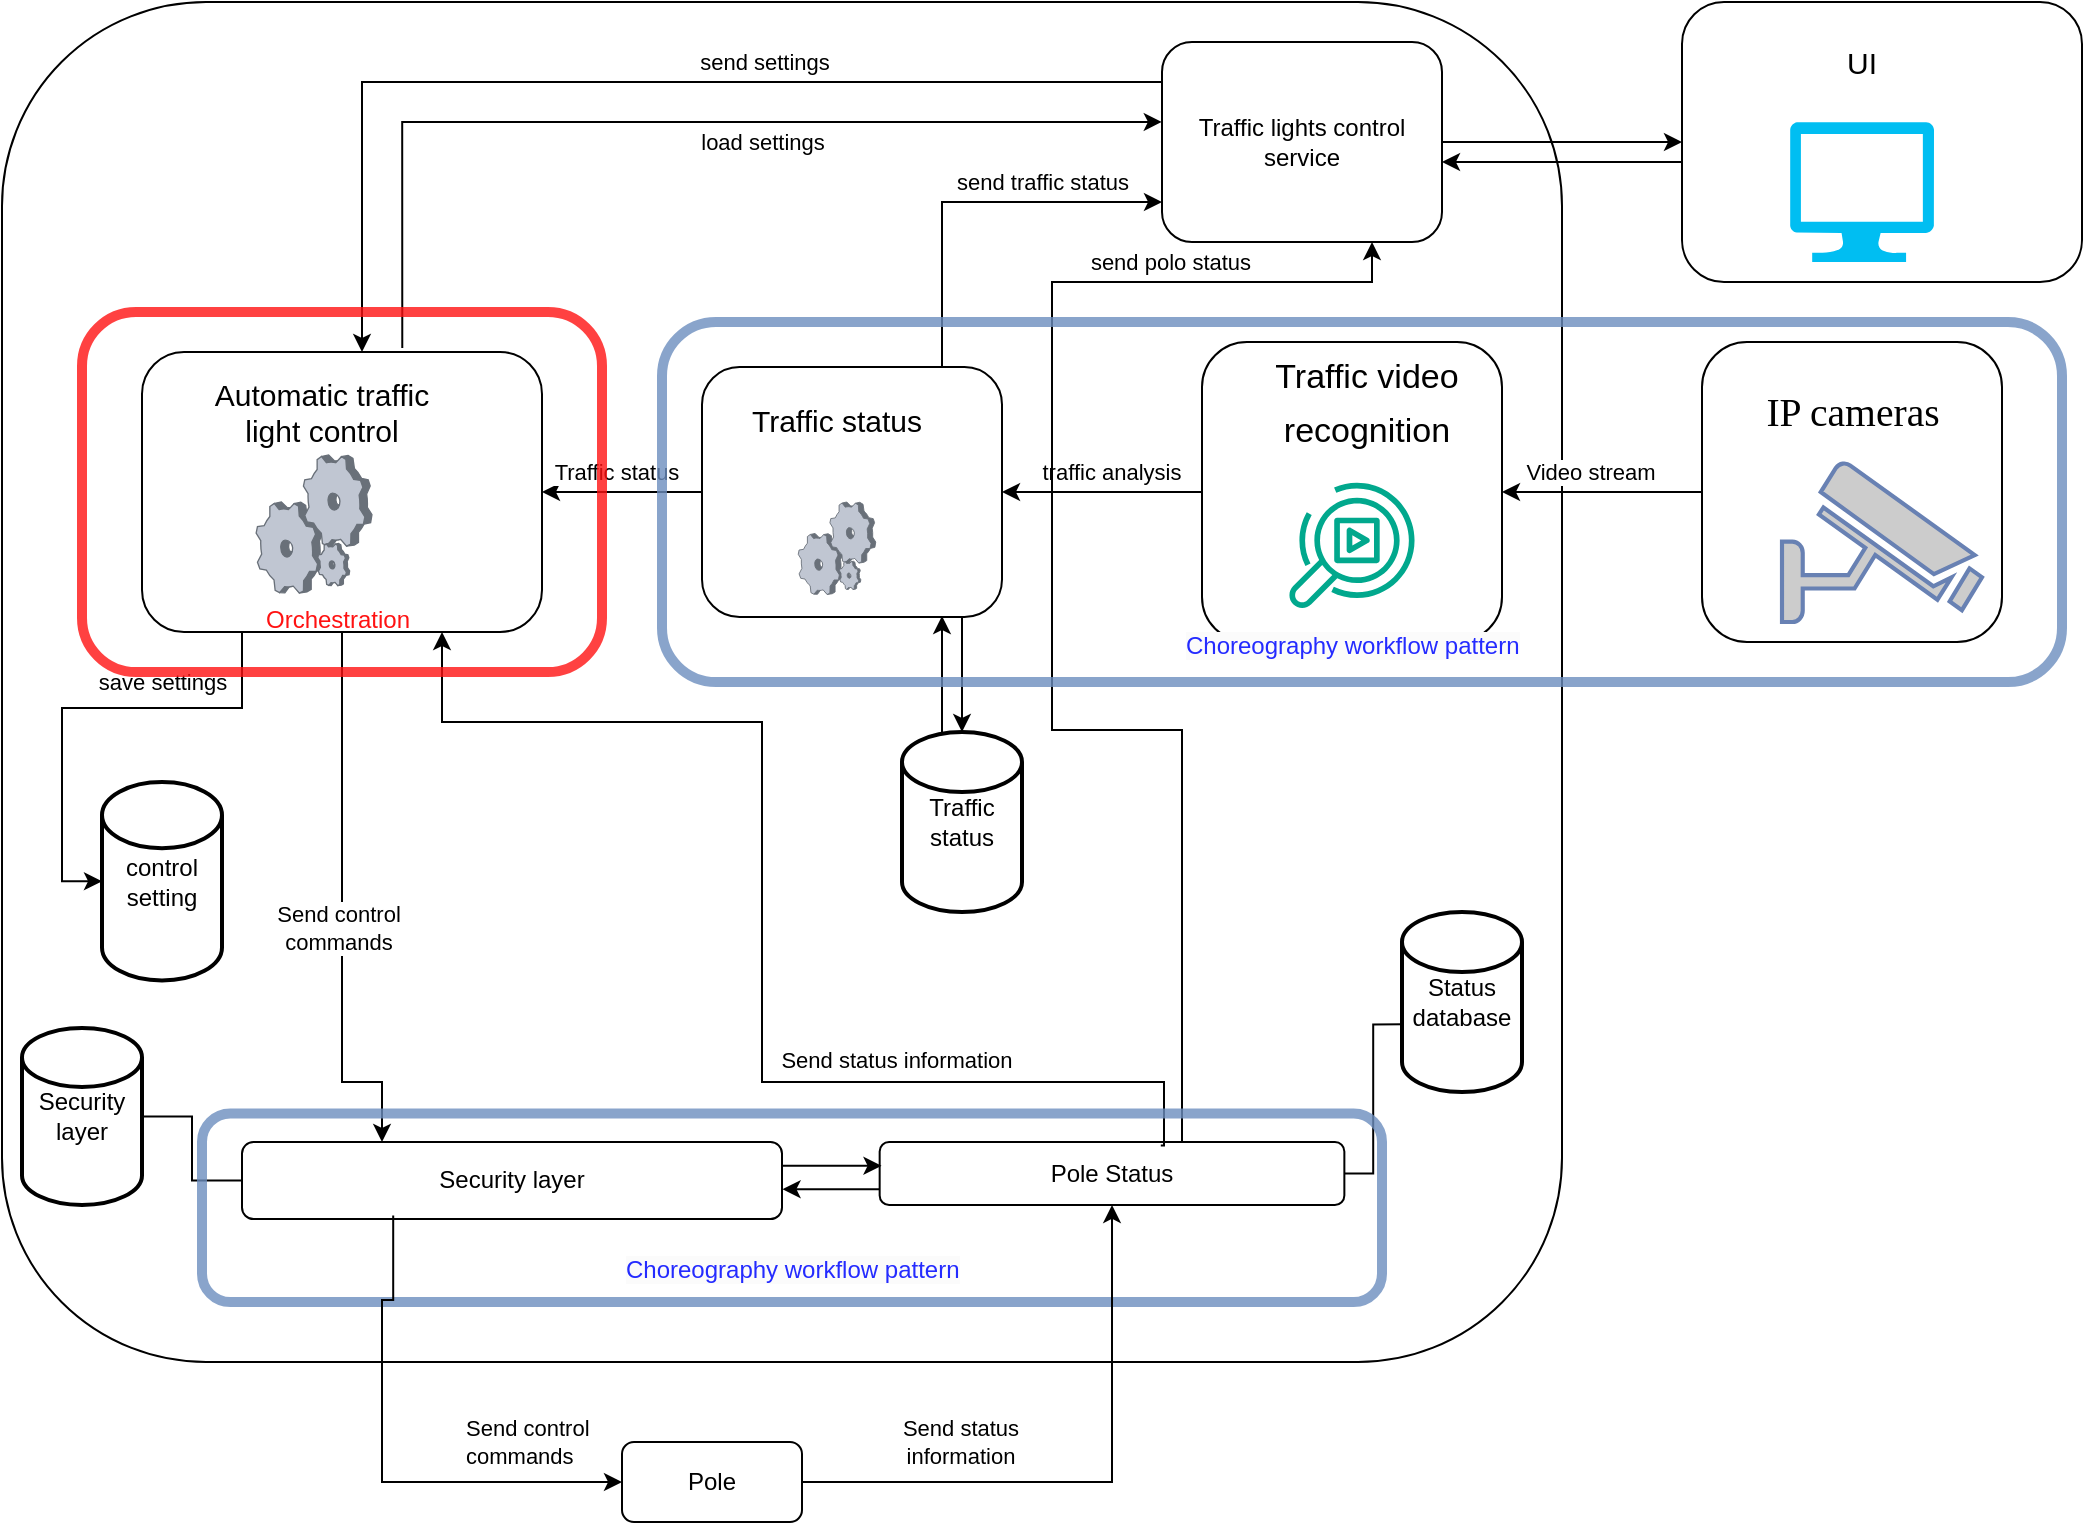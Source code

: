 <mxfile version="23.1.2" type="github">
  <diagram name="Page-1" id="5f0bae14-7c28-e335-631c-24af17079c00">
    <mxGraphModel dx="1589" dy="922" grid="1" gridSize="10" guides="1" tooltips="1" connect="1" arrows="1" fold="1" page="1" pageScale="1" pageWidth="1100" pageHeight="850" background="none" math="0" shadow="0">
      <root>
        <mxCell id="0" />
        <mxCell id="1" parent="0" />
        <mxCell id="Ni4T1yLyOeH3PMIgMgBa-5" value="Pole" style="rounded=1;whiteSpace=wrap;html=1;" parent="1" vertex="1">
          <mxGeometry x="370" y="780" width="90" height="40" as="geometry" />
        </mxCell>
        <mxCell id="Ni4T1yLyOeH3PMIgMgBa-12" value="" style="group" parent="1" vertex="1" connectable="0">
          <mxGeometry x="90" y="360" width="760" height="400" as="geometry" />
        </mxCell>
        <mxCell id="Ni4T1yLyOeH3PMIgMgBa-99" value="" style="group" parent="Ni4T1yLyOeH3PMIgMgBa-12" vertex="1" connectable="0">
          <mxGeometry x="-30" y="-300" width="790" height="680" as="geometry" />
        </mxCell>
        <mxCell id="Ni4T1yLyOeH3PMIgMgBa-6" value="" style="rounded=1;whiteSpace=wrap;html=1;align=center;movable=1;resizable=1;rotatable=1;deletable=1;editable=1;locked=0;connectable=1;container=0;" parent="Ni4T1yLyOeH3PMIgMgBa-99" vertex="1">
          <mxGeometry width="780" height="680" as="geometry" />
        </mxCell>
        <mxCell id="Ni4T1yLyOeH3PMIgMgBa-18" value="Security layer" style="rounded=1;whiteSpace=wrap;html=1;" parent="Ni4T1yLyOeH3PMIgMgBa-99" vertex="1">
          <mxGeometry x="120" y="570" width="270" height="38.53" as="geometry" />
        </mxCell>
        <mxCell id="Ni4T1yLyOeH3PMIgMgBa-35" style="edgeStyle=orthogonalEdgeStyle;shape=connector;rounded=0;orthogonalLoop=1;jettySize=auto;html=1;exitX=0;exitY=0.75;exitDx=0;exitDy=0;labelBackgroundColor=default;strokeColor=default;align=center;verticalAlign=middle;fontFamily=Helvetica;fontSize=11;fontColor=default;endArrow=classic;entryX=1.001;entryY=0.612;entryDx=0;entryDy=0;entryPerimeter=0;" parent="Ni4T1yLyOeH3PMIgMgBa-99" source="Ni4T1yLyOeH3PMIgMgBa-28" edge="1" target="Ni4T1yLyOeH3PMIgMgBa-18">
          <mxGeometry relative="1" as="geometry">
            <mxPoint x="390" y="600" as="targetPoint" />
            <Array as="points" />
          </mxGeometry>
        </mxCell>
        <mxCell id="Ni4T1yLyOeH3PMIgMgBa-104" style="edgeStyle=orthogonalEdgeStyle;shape=connector;rounded=0;orthogonalLoop=1;jettySize=auto;html=1;entryX=0.75;entryY=1;entryDx=0;entryDy=0;labelBackgroundColor=default;strokeColor=default;align=center;verticalAlign=middle;fontFamily=Helvetica;fontSize=11;fontColor=default;endArrow=classic;" parent="Ni4T1yLyOeH3PMIgMgBa-99" source="Ni4T1yLyOeH3PMIgMgBa-28" target="Ni4T1yLyOeH3PMIgMgBa-37" edge="1">
          <mxGeometry relative="1" as="geometry">
            <Array as="points">
              <mxPoint x="590" y="364" />
              <mxPoint x="525" y="364" />
              <mxPoint x="525" y="140" />
              <mxPoint x="685" y="140" />
            </Array>
          </mxGeometry>
        </mxCell>
        <mxCell id="Ni4T1yLyOeH3PMIgMgBa-109" value="send polo status" style="edgeLabel;html=1;align=center;verticalAlign=middle;resizable=0;points=[];fontFamily=Helvetica;fontSize=11;fontColor=default;" parent="Ni4T1yLyOeH3PMIgMgBa-104" vertex="1" connectable="0">
          <mxGeometry x="0.642" y="1" relative="1" as="geometry">
            <mxPoint y="-9" as="offset" />
          </mxGeometry>
        </mxCell>
        <mxCell id="Ni4T1yLyOeH3PMIgMgBa-28" value="Pole Status" style="rounded=1;whiteSpace=wrap;html=1;" parent="Ni4T1yLyOeH3PMIgMgBa-99" vertex="1">
          <mxGeometry x="438.83" y="570" width="232.35" height="31.47" as="geometry" />
        </mxCell>
        <mxCell id="Ni4T1yLyOeH3PMIgMgBa-34" style="edgeStyle=orthogonalEdgeStyle;shape=connector;rounded=0;orthogonalLoop=1;jettySize=auto;html=1;exitX=1;exitY=0.25;exitDx=0;exitDy=0;labelBackgroundColor=default;strokeColor=default;align=center;verticalAlign=middle;fontFamily=Helvetica;fontSize=11;fontColor=default;endArrow=classic;entryX=0.004;entryY=0.378;entryDx=0;entryDy=0;entryPerimeter=0;" parent="Ni4T1yLyOeH3PMIgMgBa-99" source="Ni4T1yLyOeH3PMIgMgBa-18" target="Ni4T1yLyOeH3PMIgMgBa-28" edge="1">
          <mxGeometry relative="1" as="geometry">
            <mxPoint x="430" y="624" as="targetPoint" />
            <Array as="points">
              <mxPoint x="390" y="582" />
            </Array>
          </mxGeometry>
        </mxCell>
        <mxCell id="Ni4T1yLyOeH3PMIgMgBa-4" value="Security layer" style="strokeWidth=2;html=1;shape=mxgraph.flowchart.database;whiteSpace=wrap;" parent="Ni4T1yLyOeH3PMIgMgBa-99" vertex="1">
          <mxGeometry x="10" y="512.94" width="60" height="88.53" as="geometry" />
        </mxCell>
        <mxCell id="Ni4T1yLyOeH3PMIgMgBa-30" value="" style="endArrow=none;html=1;rounded=0;labelBackgroundColor=default;strokeColor=default;align=center;verticalAlign=middle;fontFamily=Helvetica;fontSize=11;fontColor=default;shape=connector;edgeStyle=orthogonalEdgeStyle;entryX=1;entryY=0.5;entryDx=0;entryDy=0;entryPerimeter=0;" parent="Ni4T1yLyOeH3PMIgMgBa-99" source="Ni4T1yLyOeH3PMIgMgBa-18" target="Ni4T1yLyOeH3PMIgMgBa-4" edge="1">
          <mxGeometry width="50" height="50" relative="1" as="geometry">
            <mxPoint x="110" y="580" as="sourcePoint" />
            <mxPoint x="160" y="530" as="targetPoint" />
          </mxGeometry>
        </mxCell>
        <mxCell id="Ni4T1yLyOeH3PMIgMgBa-31" value="Status&lt;br&gt;database" style="strokeWidth=2;html=1;shape=mxgraph.flowchart.database;whiteSpace=wrap;" parent="Ni4T1yLyOeH3PMIgMgBa-99" vertex="1">
          <mxGeometry x="700" y="455" width="60" height="90" as="geometry" />
        </mxCell>
        <mxCell id="Ni4T1yLyOeH3PMIgMgBa-32" value="" style="endArrow=none;html=1;rounded=0;labelBackgroundColor=default;strokeColor=default;align=center;verticalAlign=middle;fontFamily=Helvetica;fontSize=11;fontColor=default;shape=connector;entryX=0.011;entryY=0.624;entryDx=0;entryDy=0;entryPerimeter=0;exitX=1;exitY=0.5;exitDx=0;exitDy=0;edgeStyle=orthogonalEdgeStyle;" parent="Ni4T1yLyOeH3PMIgMgBa-99" source="Ni4T1yLyOeH3PMIgMgBa-28" target="Ni4T1yLyOeH3PMIgMgBa-31" edge="1">
          <mxGeometry width="50" height="50" relative="1" as="geometry">
            <mxPoint x="790" y="600.47" as="sourcePoint" />
            <mxPoint x="830" y="501.47" as="targetPoint" />
          </mxGeometry>
        </mxCell>
        <mxCell id="Ni4T1yLyOeH3PMIgMgBa-39" value="" style="rounded=1;whiteSpace=wrap;html=1;container=1;" parent="Ni4T1yLyOeH3PMIgMgBa-99" vertex="1">
          <mxGeometry x="70" y="175" width="200" height="140" as="geometry" />
        </mxCell>
        <mxCell id="Ni4T1yLyOeH3PMIgMgBa-41" value="Automatic traffic light control" style="text;html=1;strokeColor=none;fillColor=none;align=center;verticalAlign=middle;whiteSpace=wrap;rounded=0;fontFamily=Helvetica;fontSize=15;fontColor=default;" parent="Ni4T1yLyOeH3PMIgMgBa-39" vertex="1">
          <mxGeometry x="20" width="140" height="60" as="geometry" />
        </mxCell>
        <mxCell id="Ni4T1yLyOeH3PMIgMgBa-42" value="" style="verticalLabelPosition=bottom;sketch=0;aspect=fixed;html=1;verticalAlign=top;strokeColor=none;align=center;outlineConnect=0;shape=mxgraph.citrix.process;fontFamily=Helvetica;fontSize=11;fontColor=default;" parent="Ni4T1yLyOeH3PMIgMgBa-39" vertex="1">
          <mxGeometry x="57.07" y="51.47" width="57.91" height="69.05" as="geometry" />
        </mxCell>
        <mxCell id="Ni4T1yLyOeH3PMIgMgBa-59" value="" style="rounded=1;whiteSpace=wrap;html=1;container=1;" parent="Ni4T1yLyOeH3PMIgMgBa-99" vertex="1">
          <mxGeometry x="600" y="170" width="150" height="150" as="geometry" />
        </mxCell>
        <mxCell id="Ni4T1yLyOeH3PMIgMgBa-61" value="&lt;font style=&quot;font-size: 17px;&quot;&gt;Traffic video recognition&lt;br&gt;&lt;/font&gt;" style="text;html=1;strokeColor=none;fillColor=none;align=center;verticalAlign=middle;whiteSpace=wrap;rounded=0;fontFamily=Helvetica;fontSize=22;fontColor=default;" parent="Ni4T1yLyOeH3PMIgMgBa-59" vertex="1">
          <mxGeometry x="32.653" y="16.8" width="98.597" height="25.21" as="geometry" />
        </mxCell>
        <mxCell id="Ni4T1yLyOeH3PMIgMgBa-62" value="" style="sketch=0;outlineConnect=0;fontColor=#232F3E;gradientColor=none;fillColor=#01A88D;strokeColor=none;dashed=0;verticalLabelPosition=bottom;verticalAlign=top;align=center;html=1;fontSize=12;fontStyle=0;aspect=fixed;pointerEvents=1;shape=mxgraph.aws4.rekognition_video;fontFamily=Helvetica;" parent="Ni4T1yLyOeH3PMIgMgBa-59" vertex="1">
          <mxGeometry x="43.715" y="70" width="62.562" height="63.375" as="geometry" />
        </mxCell>
        <mxCell id="Ni4T1yLyOeH3PMIgMgBa-68" value="traffic analysis" style="text;html=1;strokeColor=none;fillColor=none;align=center;verticalAlign=middle;whiteSpace=wrap;rounded=0;fontFamily=Helvetica;fontSize=11;fontColor=default;" parent="Ni4T1yLyOeH3PMIgMgBa-99" vertex="1">
          <mxGeometry x="510" y="220" width="90" height="30" as="geometry" />
        </mxCell>
        <mxCell id="Ni4T1yLyOeH3PMIgMgBa-70" style="edgeStyle=orthogonalEdgeStyle;shape=connector;rounded=0;orthogonalLoop=1;jettySize=auto;html=1;labelBackgroundColor=default;strokeColor=default;align=center;verticalAlign=middle;fontFamily=Helvetica;fontSize=11;fontColor=default;endArrow=classic;" parent="Ni4T1yLyOeH3PMIgMgBa-99" source="Ni4T1yLyOeH3PMIgMgBa-39" target="Ni4T1yLyOeH3PMIgMgBa-18" edge="1">
          <mxGeometry relative="1" as="geometry">
            <mxPoint x="310" y="350" as="sourcePoint" />
            <mxPoint x="413.19" y="602.042" as="targetPoint" />
            <Array as="points">
              <mxPoint x="170" y="540" />
              <mxPoint x="190" y="540" />
            </Array>
          </mxGeometry>
        </mxCell>
        <mxCell id="Ni4T1yLyOeH3PMIgMgBa-78" value="Send control&lt;br&gt;commands&lt;br&gt;" style="edgeLabel;html=1;align=center;verticalAlign=middle;resizable=0;points=[];fontFamily=Helvetica;fontSize=11;fontColor=default;" parent="Ni4T1yLyOeH3PMIgMgBa-70" vertex="1" connectable="0">
          <mxGeometry x="0.071" y="-2" relative="1" as="geometry">
            <mxPoint as="offset" />
          </mxGeometry>
        </mxCell>
        <mxCell id="Ni4T1yLyOeH3PMIgMgBa-49" value="control setting" style="strokeWidth=2;html=1;shape=mxgraph.flowchart.database;whiteSpace=wrap;" parent="Ni4T1yLyOeH3PMIgMgBa-99" vertex="1">
          <mxGeometry x="50" y="390" width="60" height="99.26" as="geometry" />
        </mxCell>
        <mxCell id="Ni4T1yLyOeH3PMIgMgBa-71" style="edgeStyle=orthogonalEdgeStyle;shape=connector;rounded=0;orthogonalLoop=1;jettySize=auto;html=1;entryX=0;entryY=0.5;entryDx=0;entryDy=0;entryPerimeter=0;labelBackgroundColor=default;strokeColor=default;align=center;verticalAlign=middle;fontFamily=Helvetica;fontSize=11;fontColor=default;endArrow=classic;" parent="Ni4T1yLyOeH3PMIgMgBa-99" source="Ni4T1yLyOeH3PMIgMgBa-39" target="Ni4T1yLyOeH3PMIgMgBa-49" edge="1">
          <mxGeometry relative="1" as="geometry">
            <mxPoint x="130" y="350" as="sourcePoint" />
            <Array as="points">
              <mxPoint x="120" y="353" />
              <mxPoint x="30" y="353" />
              <mxPoint x="30" y="440" />
            </Array>
          </mxGeometry>
        </mxCell>
        <mxCell id="Ni4T1yLyOeH3PMIgMgBa-75" value="save settings" style="edgeLabel;html=1;align=center;verticalAlign=middle;resizable=0;points=[];fontFamily=Helvetica;fontSize=11;fontColor=default;" parent="Ni4T1yLyOeH3PMIgMgBa-71" vertex="1" connectable="0">
          <mxGeometry x="-0.194" y="2" relative="1" as="geometry">
            <mxPoint x="16" y="-15" as="offset" />
          </mxGeometry>
        </mxCell>
        <mxCell id="Ni4T1yLyOeH3PMIgMgBa-79" style="edgeStyle=orthogonalEdgeStyle;shape=connector;rounded=0;orthogonalLoop=1;jettySize=auto;html=1;exitX=0.605;exitY=0.054;exitDx=0;exitDy=0;labelBackgroundColor=default;strokeColor=default;align=center;verticalAlign=middle;fontFamily=Helvetica;fontSize=11;fontColor=default;endArrow=classic;exitPerimeter=0;entryX=0.75;entryY=1;entryDx=0;entryDy=0;" parent="Ni4T1yLyOeH3PMIgMgBa-99" source="Ni4T1yLyOeH3PMIgMgBa-28" target="Ni4T1yLyOeH3PMIgMgBa-39" edge="1">
          <mxGeometry relative="1" as="geometry">
            <mxPoint x="566" y="619" as="sourcePoint" />
            <mxPoint x="180" y="370" as="targetPoint" />
            <Array as="points">
              <mxPoint x="581" y="540" />
              <mxPoint x="380" y="540" />
              <mxPoint x="380" y="360" />
              <mxPoint x="220" y="360" />
            </Array>
          </mxGeometry>
        </mxCell>
        <mxCell id="Ni4T1yLyOeH3PMIgMgBa-80" value="Send status information" style="edgeLabel;html=1;align=center;verticalAlign=middle;resizable=0;points=[];fontFamily=Helvetica;fontSize=11;fontColor=default;" parent="Ni4T1yLyOeH3PMIgMgBa-79" vertex="1" connectable="0">
          <mxGeometry x="-0.312" y="-2" relative="1" as="geometry">
            <mxPoint x="45" y="-9" as="offset" />
          </mxGeometry>
        </mxCell>
        <mxCell id="Ni4T1yLyOeH3PMIgMgBa-91" style="edgeStyle=orthogonalEdgeStyle;shape=connector;rounded=0;orthogonalLoop=1;jettySize=auto;html=1;labelBackgroundColor=default;strokeColor=default;align=center;verticalAlign=middle;fontFamily=Helvetica;fontSize=11;fontColor=default;endArrow=classic;" parent="Ni4T1yLyOeH3PMIgMgBa-99" source="Ni4T1yLyOeH3PMIgMgBa-83" target="Ni4T1yLyOeH3PMIgMgBa-39" edge="1">
          <mxGeometry relative="1" as="geometry" />
        </mxCell>
        <mxCell id="Ni4T1yLyOeH3PMIgMgBa-92" value="Traffic status" style="edgeLabel;html=1;align=center;verticalAlign=middle;resizable=0;points=[];fontFamily=Helvetica;fontSize=11;fontColor=default;" parent="Ni4T1yLyOeH3PMIgMgBa-91" vertex="1" connectable="0">
          <mxGeometry x="-0.226" relative="1" as="geometry">
            <mxPoint x="-12" y="-10" as="offset" />
          </mxGeometry>
        </mxCell>
        <mxCell id="Ni4T1yLyOeH3PMIgMgBa-83" value="" style="rounded=1;whiteSpace=wrap;html=1;container=1;" parent="Ni4T1yLyOeH3PMIgMgBa-99" vertex="1">
          <mxGeometry x="350" y="182.5" width="150" height="125" as="geometry" />
        </mxCell>
        <mxCell id="Ni4T1yLyOeH3PMIgMgBa-84" value="Traffic status" style="text;html=1;strokeColor=none;fillColor=none;align=center;verticalAlign=middle;whiteSpace=wrap;rounded=0;fontFamily=Helvetica;fontSize=15;fontColor=default;" parent="Ni4T1yLyOeH3PMIgMgBa-83" vertex="1">
          <mxGeometry x="15" width="105" height="53.571" as="geometry" />
        </mxCell>
        <mxCell id="Ni4T1yLyOeH3PMIgMgBa-85" value="" style="verticalLabelPosition=bottom;sketch=0;aspect=fixed;html=1;verticalAlign=top;strokeColor=none;align=center;outlineConnect=0;shape=mxgraph.citrix.process;fontFamily=Helvetica;fontSize=11;fontColor=default;" parent="Ni4T1yLyOeH3PMIgMgBa-83" vertex="1">
          <mxGeometry x="48.112" y="67.495" width="38.779" height="46.239" as="geometry" />
        </mxCell>
        <mxCell id="Ni4T1yLyOeH3PMIgMgBa-86" value="" style="edgeStyle=orthogonalEdgeStyle;shape=connector;rounded=0;orthogonalLoop=1;jettySize=auto;html=1;entryX=1;entryY=0.5;entryDx=0;entryDy=0;labelBackgroundColor=default;strokeColor=default;align=center;verticalAlign=middle;fontFamily=Helvetica;fontSize=11;fontColor=default;endArrow=classic;" parent="Ni4T1yLyOeH3PMIgMgBa-99" source="Ni4T1yLyOeH3PMIgMgBa-59" target="Ni4T1yLyOeH3PMIgMgBa-83" edge="1">
          <mxGeometry relative="1" as="geometry">
            <mxPoint x="660" y="435" as="sourcePoint" />
            <mxPoint x="370" y="435" as="targetPoint" />
          </mxGeometry>
        </mxCell>
        <mxCell id="Ni4T1yLyOeH3PMIgMgBa-88" value="Traffic status" style="strokeWidth=2;html=1;shape=mxgraph.flowchart.database;whiteSpace=wrap;" parent="Ni4T1yLyOeH3PMIgMgBa-99" vertex="1">
          <mxGeometry x="450" y="365" width="60" height="90" as="geometry" />
        </mxCell>
        <mxCell id="Ni4T1yLyOeH3PMIgMgBa-89" style="edgeStyle=orthogonalEdgeStyle;shape=connector;rounded=0;orthogonalLoop=1;jettySize=auto;html=1;labelBackgroundColor=default;strokeColor=default;align=center;verticalAlign=middle;fontFamily=Helvetica;fontSize=11;fontColor=default;endArrow=classic;" parent="Ni4T1yLyOeH3PMIgMgBa-99" source="Ni4T1yLyOeH3PMIgMgBa-83" target="Ni4T1yLyOeH3PMIgMgBa-88" edge="1">
          <mxGeometry relative="1" as="geometry">
            <Array as="points">
              <mxPoint x="480" y="360" />
              <mxPoint x="480" y="360" />
            </Array>
          </mxGeometry>
        </mxCell>
        <mxCell id="Ni4T1yLyOeH3PMIgMgBa-90" style="edgeStyle=orthogonalEdgeStyle;shape=connector;rounded=0;orthogonalLoop=1;jettySize=auto;html=1;labelBackgroundColor=default;strokeColor=default;align=center;verticalAlign=middle;fontFamily=Helvetica;fontSize=11;fontColor=default;endArrow=classic;" parent="Ni4T1yLyOeH3PMIgMgBa-99" source="Ni4T1yLyOeH3PMIgMgBa-88" edge="1">
          <mxGeometry relative="1" as="geometry">
            <mxPoint x="470" y="307" as="targetPoint" />
            <Array as="points">
              <mxPoint x="470" y="370" />
              <mxPoint x="470" y="370" />
            </Array>
          </mxGeometry>
        </mxCell>
        <mxCell id="Ni4T1yLyOeH3PMIgMgBa-37" value="Traffic lights control service" style="rounded=1;whiteSpace=wrap;html=1;container=1;" parent="Ni4T1yLyOeH3PMIgMgBa-99" vertex="1">
          <mxGeometry x="580" y="20" width="140" height="100" as="geometry" />
        </mxCell>
        <mxCell id="Ni4T1yLyOeH3PMIgMgBa-94" style="edgeStyle=orthogonalEdgeStyle;shape=connector;rounded=0;orthogonalLoop=1;jettySize=auto;html=1;labelBackgroundColor=default;strokeColor=default;align=center;verticalAlign=middle;fontFamily=Helvetica;fontSize=11;fontColor=default;endArrow=classic;" parent="Ni4T1yLyOeH3PMIgMgBa-99" source="Ni4T1yLyOeH3PMIgMgBa-83" target="Ni4T1yLyOeH3PMIgMgBa-37" edge="1">
          <mxGeometry relative="1" as="geometry">
            <Array as="points">
              <mxPoint x="470" y="100" />
            </Array>
          </mxGeometry>
        </mxCell>
        <mxCell id="Ni4T1yLyOeH3PMIgMgBa-108" value="send traffic status" style="edgeLabel;html=1;align=center;verticalAlign=middle;resizable=0;points=[];fontFamily=Helvetica;fontSize=11;fontColor=default;" parent="Ni4T1yLyOeH3PMIgMgBa-94" vertex="1" connectable="0">
          <mxGeometry x="0.229" y="-1" relative="1" as="geometry">
            <mxPoint x="14" y="-11" as="offset" />
          </mxGeometry>
        </mxCell>
        <mxCell id="Ni4T1yLyOeH3PMIgMgBa-97" style="edgeStyle=orthogonalEdgeStyle;shape=connector;rounded=0;orthogonalLoop=1;jettySize=auto;html=1;labelBackgroundColor=default;strokeColor=default;align=center;verticalAlign=middle;fontFamily=Helvetica;fontSize=11;fontColor=default;endArrow=classic;" parent="Ni4T1yLyOeH3PMIgMgBa-99" source="Ni4T1yLyOeH3PMIgMgBa-37" target="Ni4T1yLyOeH3PMIgMgBa-39" edge="1">
          <mxGeometry relative="1" as="geometry">
            <Array as="points">
              <mxPoint x="180" y="40" />
            </Array>
          </mxGeometry>
        </mxCell>
        <mxCell id="Ni4T1yLyOeH3PMIgMgBa-110" value="send settings" style="edgeLabel;html=1;align=center;verticalAlign=middle;resizable=0;points=[];fontFamily=Helvetica;fontSize=11;fontColor=default;" parent="Ni4T1yLyOeH3PMIgMgBa-97" vertex="1" connectable="0">
          <mxGeometry x="-0.235" y="1" relative="1" as="geometry">
            <mxPoint x="5" y="-11" as="offset" />
          </mxGeometry>
        </mxCell>
        <mxCell id="Ni4T1yLyOeH3PMIgMgBa-95" style="edgeStyle=orthogonalEdgeStyle;shape=connector;rounded=0;orthogonalLoop=1;jettySize=auto;html=1;entryX=-0.002;entryY=0.375;entryDx=0;entryDy=0;labelBackgroundColor=default;strokeColor=default;align=center;verticalAlign=middle;fontFamily=Helvetica;fontSize=11;fontColor=default;endArrow=classic;entryPerimeter=0;" parent="Ni4T1yLyOeH3PMIgMgBa-99" edge="1">
          <mxGeometry relative="1" as="geometry">
            <mxPoint x="200.14" y="172.97" as="sourcePoint" />
            <mxPoint x="579.86" y="60.47" as="targetPoint" />
            <Array as="points">
              <mxPoint x="200.14" y="59.97" />
              <mxPoint x="580.14" y="59.97" />
            </Array>
          </mxGeometry>
        </mxCell>
        <mxCell id="Ni4T1yLyOeH3PMIgMgBa-111" value="load settings" style="edgeLabel;html=1;align=center;verticalAlign=middle;resizable=0;points=[];fontFamily=Helvetica;fontSize=11;fontColor=default;" parent="Ni4T1yLyOeH3PMIgMgBa-95" vertex="1" connectable="0">
          <mxGeometry x="0.172" y="-2" relative="1" as="geometry">
            <mxPoint x="4" y="8" as="offset" />
          </mxGeometry>
        </mxCell>
        <mxCell id="36PTlofXBhQxN5afxmb1-1" value="" style="rounded=1;whiteSpace=wrap;html=1;fillColor=none;strokeColor=#6c8ebf;opacity=80;strokeWidth=5;" vertex="1" parent="Ni4T1yLyOeH3PMIgMgBa-99">
          <mxGeometry x="100" y="555.73" width="590" height="94.27" as="geometry" />
        </mxCell>
        <mxCell id="36PTlofXBhQxN5afxmb1-5" value="&lt;span style=&quot;font-family: Helvetica; font-size: 12px; font-style: normal; font-variant-ligatures: normal; font-variant-caps: normal; font-weight: 400; letter-spacing: normal; orphans: 2; text-align: center; text-indent: 0px; text-transform: none; widows: 2; word-spacing: 0px; -webkit-text-stroke-width: 0px; background-color: rgb(251, 251, 251); text-decoration-thickness: initial; text-decoration-style: initial; text-decoration-color: initial; float: none; display: inline !important;&quot;&gt;&lt;font color=&quot;#242bff&quot;&gt;Choreography workflow pattern&lt;/font&gt;&lt;/span&gt;" style="text;whiteSpace=wrap;html=1;" vertex="1" parent="Ni4T1yLyOeH3PMIgMgBa-99">
          <mxGeometry x="310" y="620" width="200" height="40" as="geometry" />
        </mxCell>
        <mxCell id="36PTlofXBhQxN5afxmb1-7" value="&lt;span style=&quot;font-family: Helvetica; font-size: 12px; font-style: normal; font-variant-ligatures: normal; font-variant-caps: normal; font-weight: 400; letter-spacing: normal; orphans: 2; text-align: center; text-indent: 0px; text-transform: none; widows: 2; word-spacing: 0px; -webkit-text-stroke-width: 0px; background-color: rgb(251, 251, 251); text-decoration-thickness: initial; text-decoration-style: initial; text-decoration-color: initial; float: none; display: inline !important;&quot;&gt;&lt;font color=&quot;#242bff&quot;&gt;Choreography workflow pattern&lt;/font&gt;&lt;/span&gt;" style="text;whiteSpace=wrap;html=1;" vertex="1" parent="Ni4T1yLyOeH3PMIgMgBa-99">
          <mxGeometry x="590" y="307.5" width="200" height="40" as="geometry" />
        </mxCell>
        <mxCell id="36PTlofXBhQxN5afxmb1-8" value="" style="rounded=1;whiteSpace=wrap;html=1;fillColor=none;strokeColor=#FF1212;opacity=80;strokeWidth=5;" vertex="1" parent="Ni4T1yLyOeH3PMIgMgBa-99">
          <mxGeometry x="40" y="155" width="260" height="180" as="geometry" />
        </mxCell>
        <mxCell id="36PTlofXBhQxN5afxmb1-56" value="&lt;font color=&quot;#ff1212&quot;&gt;Orchestration&lt;/font&gt;" style="text;whiteSpace=wrap;html=1;" vertex="1" parent="Ni4T1yLyOeH3PMIgMgBa-99">
          <mxGeometry x="130" y="295" width="200" height="40" as="geometry" />
        </mxCell>
        <mxCell id="Ni4T1yLyOeH3PMIgMgBa-26" value="" style="group" parent="1" vertex="1" connectable="0">
          <mxGeometry x="910" y="230" width="150" height="150" as="geometry" />
        </mxCell>
        <mxCell id="Ni4T1yLyOeH3PMIgMgBa-25" value="" style="rounded=1;whiteSpace=wrap;html=1;fontFamily=Helvetica;fontSize=11;fontColor=default;container=1;" parent="Ni4T1yLyOeH3PMIgMgBa-26" vertex="1">
          <mxGeometry width="150" height="150" as="geometry" />
        </mxCell>
        <mxCell id="Ni4T1yLyOeH3PMIgMgBa-24" value="" style="fontColor=#0066CC;verticalAlign=top;verticalLabelPosition=bottom;labelPosition=center;align=center;html=1;outlineConnect=0;fillColor=#CCCCCC;strokeColor=#6881B3;gradientColor=none;gradientDirection=north;strokeWidth=2;shape=mxgraph.networks.security_camera;fontFamily=Helvetica;fontSize=11;" parent="Ni4T1yLyOeH3PMIgMgBa-25" vertex="1">
          <mxGeometry x="40" y="60" width="100" height="80" as="geometry" />
        </mxCell>
        <mxCell id="Ni4T1yLyOeH3PMIgMgBa-64" value="&lt;h1 style=&quot;font-weight: normal; margin: 0px; padding: 0px; overflow: hidden; border: 0px; font-size: 1.8em; font-family: &amp;quot;Linux Libertine&amp;quot;, Georgia, Times, &amp;quot;Source Serif Pro&amp;quot;, serif; line-height: 1.375; overflow-wrap: break-word; flex-grow: 1; text-align: start; background-color: rgb(255, 255, 255);&quot; class=&quot;firstHeading mw-first-heading&quot; id=&quot;firstHeading&quot;&gt;IP cameras&lt;/h1&gt;" style="text;html=1;strokeColor=none;fillColor=none;align=center;verticalAlign=middle;whiteSpace=wrap;rounded=0;fontFamily=Helvetica;fontSize=11;fontColor=default;" parent="Ni4T1yLyOeH3PMIgMgBa-25" vertex="1">
          <mxGeometry x="22.5" y="20" width="105" height="30" as="geometry" />
        </mxCell>
        <mxCell id="Ni4T1yLyOeH3PMIgMgBa-45" style="rounded=0;orthogonalLoop=1;jettySize=auto;html=1;exitX=1;exitY=0.5;exitDx=0;exitDy=0;entryX=0.5;entryY=1;entryDx=0;entryDy=0;labelBackgroundColor=default;strokeColor=default;align=center;verticalAlign=middle;fontFamily=Helvetica;fontSize=11;fontColor=default;endArrow=classic;edgeStyle=orthogonalEdgeStyle;" parent="1" source="Ni4T1yLyOeH3PMIgMgBa-5" target="Ni4T1yLyOeH3PMIgMgBa-28" edge="1">
          <mxGeometry relative="1" as="geometry" />
        </mxCell>
        <mxCell id="Ni4T1yLyOeH3PMIgMgBa-57" value="Send status &lt;br&gt;information" style="edgeLabel;html=1;align=center;verticalAlign=middle;resizable=0;points=[];fontFamily=Helvetica;fontSize=11;fontColor=default;" parent="Ni4T1yLyOeH3PMIgMgBa-45" vertex="1" connectable="0">
          <mxGeometry x="-0.501" y="1" relative="1" as="geometry">
            <mxPoint x="6" y="-19" as="offset" />
          </mxGeometry>
        </mxCell>
        <mxCell id="Ni4T1yLyOeH3PMIgMgBa-51" value="Send control &lt;br&gt;commands" style="rounded=0;orthogonalLoop=1;jettySize=auto;html=1;labelBorderColor=none;align=left;entryX=0;entryY=0.5;entryDx=0;entryDy=0;edgeStyle=orthogonalEdgeStyle;exitX=0.28;exitY=0.953;exitDx=0;exitDy=0;exitPerimeter=0;" parent="1" target="Ni4T1yLyOeH3PMIgMgBa-5" edge="1" source="Ni4T1yLyOeH3PMIgMgBa-18">
          <mxGeometry x="0.382" y="20" relative="1" as="geometry">
            <mxPoint x="250" y="709" as="sourcePoint" />
            <mxPoint x="247.07" y="781" as="targetPoint" />
            <Array as="points">
              <mxPoint x="256" y="709" />
              <mxPoint x="250" y="709" />
              <mxPoint x="250" y="800" />
            </Array>
            <mxPoint as="offset" />
          </mxGeometry>
        </mxCell>
        <mxCell id="Ni4T1yLyOeH3PMIgMgBa-63" style="edgeStyle=orthogonalEdgeStyle;shape=connector;rounded=0;orthogonalLoop=1;jettySize=auto;html=1;labelBackgroundColor=default;strokeColor=default;align=center;verticalAlign=middle;fontFamily=Helvetica;fontSize=11;fontColor=default;endArrow=classic;" parent="1" source="Ni4T1yLyOeH3PMIgMgBa-25" target="Ni4T1yLyOeH3PMIgMgBa-59" edge="1">
          <mxGeometry relative="1" as="geometry">
            <mxPoint x="1065" y="365" as="sourcePoint" />
            <mxPoint x="870" y="250" as="targetPoint" />
            <Array as="points">
              <mxPoint x="1005" y="320" />
            </Array>
          </mxGeometry>
        </mxCell>
        <mxCell id="Ni4T1yLyOeH3PMIgMgBa-66" value="Video stream&lt;br&gt;" style="edgeLabel;html=1;align=center;verticalAlign=middle;resizable=0;points=[];fontFamily=Helvetica;fontSize=11;fontColor=default;" parent="Ni4T1yLyOeH3PMIgMgBa-63" vertex="1" connectable="0">
          <mxGeometry x="0.118" relative="1" as="geometry">
            <mxPoint y="-10" as="offset" />
          </mxGeometry>
        </mxCell>
        <mxCell id="Ni4T1yLyOeH3PMIgMgBa-11" style="edgeStyle=orthogonalEdgeStyle;rounded=0;orthogonalLoop=1;jettySize=auto;html=1;exitX=0.5;exitY=1;exitDx=0;exitDy=0;entryX=0.5;entryY=1;entryDx=0;entryDy=0;" parent="1" edge="1">
          <mxGeometry relative="1" as="geometry">
            <mxPoint x="893.97" y="138.526" as="sourcePoint" />
            <mxPoint x="893.97" y="138.526" as="targetPoint" />
          </mxGeometry>
        </mxCell>
        <mxCell id="Ni4T1yLyOeH3PMIgMgBa-106" style="edgeStyle=orthogonalEdgeStyle;shape=connector;rounded=0;orthogonalLoop=1;jettySize=auto;html=1;labelBackgroundColor=default;strokeColor=default;align=center;verticalAlign=middle;fontFamily=Helvetica;fontSize=11;fontColor=default;endArrow=classic;" parent="1" source="Ni4T1yLyOeH3PMIgMgBa-100" target="Ni4T1yLyOeH3PMIgMgBa-37" edge="1">
          <mxGeometry relative="1" as="geometry">
            <Array as="points">
              <mxPoint x="890" y="140" />
              <mxPoint x="890" y="140" />
            </Array>
          </mxGeometry>
        </mxCell>
        <mxCell id="Ni4T1yLyOeH3PMIgMgBa-100" value="" style="rounded=1;whiteSpace=wrap;html=1;container=1;" parent="1" vertex="1">
          <mxGeometry x="900" y="60" width="200" height="140" as="geometry" />
        </mxCell>
        <mxCell id="Ni4T1yLyOeH3PMIgMgBa-101" value="UI" style="text;html=1;strokeColor=none;fillColor=none;align=center;verticalAlign=middle;whiteSpace=wrap;rounded=0;fontFamily=Helvetica;fontSize=15;fontColor=default;" parent="Ni4T1yLyOeH3PMIgMgBa-100" vertex="1">
          <mxGeometry x="20" width="140" height="60" as="geometry" />
        </mxCell>
        <mxCell id="Ni4T1yLyOeH3PMIgMgBa-107" value="" style="verticalLabelPosition=bottom;html=1;verticalAlign=top;align=center;strokeColor=none;fillColor=#00BEF2;shape=mxgraph.azure.computer;pointerEvents=1;fontFamily=Helvetica;fontSize=11;fontColor=default;" parent="Ni4T1yLyOeH3PMIgMgBa-100" vertex="1">
          <mxGeometry x="54" y="60" width="72" height="70" as="geometry" />
        </mxCell>
        <mxCell id="Ni4T1yLyOeH3PMIgMgBa-105" style="edgeStyle=orthogonalEdgeStyle;shape=connector;rounded=0;orthogonalLoop=1;jettySize=auto;html=1;labelBackgroundColor=default;strokeColor=default;align=center;verticalAlign=middle;fontFamily=Helvetica;fontSize=11;fontColor=default;endArrow=classic;" parent="1" source="Ni4T1yLyOeH3PMIgMgBa-37" target="Ni4T1yLyOeH3PMIgMgBa-100" edge="1">
          <mxGeometry relative="1" as="geometry" />
        </mxCell>
        <mxCell id="36PTlofXBhQxN5afxmb1-6" value="" style="rounded=1;whiteSpace=wrap;html=1;fillColor=none;strokeColor=#6c8ebf;opacity=80;strokeWidth=5;" vertex="1" parent="1">
          <mxGeometry x="390" y="220" width="700" height="180" as="geometry" />
        </mxCell>
      </root>
    </mxGraphModel>
  </diagram>
</mxfile>
